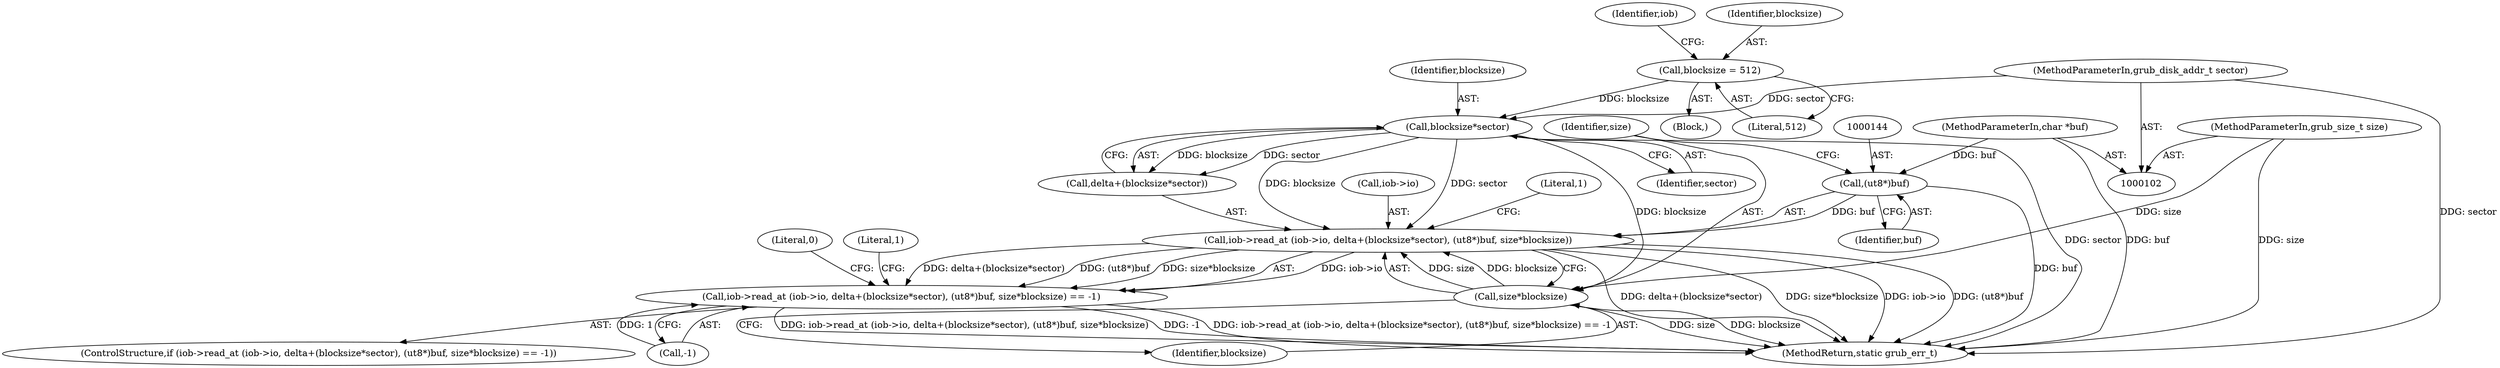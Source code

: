 digraph "0_radare2_65000a7fd9eea62359e6d6714f17b94a99a82edd_4@API" {
"1000134" [label="(Call,iob->read_at (iob->io, delta+(blocksize*sector), (ut8*)buf, size*blocksize))"];
"1000140" [label="(Call,blocksize*sector)"];
"1000117" [label="(Call,blocksize = 512)"];
"1000104" [label="(MethodParameterIn,grub_disk_addr_t sector)"];
"1000143" [label="(Call,(ut8*)buf)"];
"1000106" [label="(MethodParameterIn,char *buf)"];
"1000146" [label="(Call,size*blocksize)"];
"1000105" [label="(MethodParameterIn,grub_size_t size)"];
"1000133" [label="(Call,iob->read_at (iob->io, delta+(blocksize*sector), (ut8*)buf, size*blocksize) == -1)"];
"1000133" [label="(Call,iob->read_at (iob->io, delta+(blocksize*sector), (ut8*)buf, size*blocksize) == -1)"];
"1000104" [label="(MethodParameterIn,grub_disk_addr_t sector)"];
"1000140" [label="(Call,blocksize*sector)"];
"1000148" [label="(Identifier,blocksize)"];
"1000117" [label="(Call,blocksize = 512)"];
"1000155" [label="(Literal,0)"];
"1000147" [label="(Identifier,size)"];
"1000142" [label="(Identifier,sector)"];
"1000138" [label="(Call,delta+(blocksize*sector))"];
"1000145" [label="(Identifier,buf)"];
"1000119" [label="(Literal,512)"];
"1000122" [label="(Identifier,iob)"];
"1000146" [label="(Call,size*blocksize)"];
"1000153" [label="(Literal,1)"];
"1000135" [label="(Call,iob->io)"];
"1000132" [label="(ControlStructure,if (iob->read_at (iob->io, delta+(blocksize*sector), (ut8*)buf, size*blocksize) == -1))"];
"1000156" [label="(MethodReturn,static grub_err_t)"];
"1000118" [label="(Identifier,blocksize)"];
"1000149" [label="(Call,-1)"];
"1000107" [label="(Block,)"];
"1000150" [label="(Literal,1)"];
"1000141" [label="(Identifier,blocksize)"];
"1000134" [label="(Call,iob->read_at (iob->io, delta+(blocksize*sector), (ut8*)buf, size*blocksize))"];
"1000105" [label="(MethodParameterIn,grub_size_t size)"];
"1000106" [label="(MethodParameterIn,char *buf)"];
"1000143" [label="(Call,(ut8*)buf)"];
"1000134" -> "1000133"  [label="AST: "];
"1000134" -> "1000146"  [label="CFG: "];
"1000135" -> "1000134"  [label="AST: "];
"1000138" -> "1000134"  [label="AST: "];
"1000143" -> "1000134"  [label="AST: "];
"1000146" -> "1000134"  [label="AST: "];
"1000150" -> "1000134"  [label="CFG: "];
"1000134" -> "1000156"  [label="DDG: delta+(blocksize*sector)"];
"1000134" -> "1000156"  [label="DDG: size*blocksize"];
"1000134" -> "1000156"  [label="DDG: iob->io"];
"1000134" -> "1000156"  [label="DDG: (ut8*)buf"];
"1000134" -> "1000133"  [label="DDG: iob->io"];
"1000134" -> "1000133"  [label="DDG: delta+(blocksize*sector)"];
"1000134" -> "1000133"  [label="DDG: (ut8*)buf"];
"1000134" -> "1000133"  [label="DDG: size*blocksize"];
"1000140" -> "1000134"  [label="DDG: blocksize"];
"1000140" -> "1000134"  [label="DDG: sector"];
"1000143" -> "1000134"  [label="DDG: buf"];
"1000146" -> "1000134"  [label="DDG: size"];
"1000146" -> "1000134"  [label="DDG: blocksize"];
"1000140" -> "1000138"  [label="AST: "];
"1000140" -> "1000142"  [label="CFG: "];
"1000141" -> "1000140"  [label="AST: "];
"1000142" -> "1000140"  [label="AST: "];
"1000138" -> "1000140"  [label="CFG: "];
"1000140" -> "1000156"  [label="DDG: sector"];
"1000140" -> "1000138"  [label="DDG: blocksize"];
"1000140" -> "1000138"  [label="DDG: sector"];
"1000117" -> "1000140"  [label="DDG: blocksize"];
"1000104" -> "1000140"  [label="DDG: sector"];
"1000140" -> "1000146"  [label="DDG: blocksize"];
"1000117" -> "1000107"  [label="AST: "];
"1000117" -> "1000119"  [label="CFG: "];
"1000118" -> "1000117"  [label="AST: "];
"1000119" -> "1000117"  [label="AST: "];
"1000122" -> "1000117"  [label="CFG: "];
"1000104" -> "1000102"  [label="AST: "];
"1000104" -> "1000156"  [label="DDG: sector"];
"1000143" -> "1000145"  [label="CFG: "];
"1000144" -> "1000143"  [label="AST: "];
"1000145" -> "1000143"  [label="AST: "];
"1000147" -> "1000143"  [label="CFG: "];
"1000143" -> "1000156"  [label="DDG: buf"];
"1000106" -> "1000143"  [label="DDG: buf"];
"1000106" -> "1000102"  [label="AST: "];
"1000106" -> "1000156"  [label="DDG: buf"];
"1000146" -> "1000148"  [label="CFG: "];
"1000147" -> "1000146"  [label="AST: "];
"1000148" -> "1000146"  [label="AST: "];
"1000146" -> "1000156"  [label="DDG: size"];
"1000146" -> "1000156"  [label="DDG: blocksize"];
"1000105" -> "1000146"  [label="DDG: size"];
"1000105" -> "1000102"  [label="AST: "];
"1000105" -> "1000156"  [label="DDG: size"];
"1000133" -> "1000132"  [label="AST: "];
"1000133" -> "1000149"  [label="CFG: "];
"1000149" -> "1000133"  [label="AST: "];
"1000153" -> "1000133"  [label="CFG: "];
"1000155" -> "1000133"  [label="CFG: "];
"1000133" -> "1000156"  [label="DDG: iob->read_at (iob->io, delta+(blocksize*sector), (ut8*)buf, size*blocksize)"];
"1000133" -> "1000156"  [label="DDG: -1"];
"1000133" -> "1000156"  [label="DDG: iob->read_at (iob->io, delta+(blocksize*sector), (ut8*)buf, size*blocksize) == -1"];
"1000149" -> "1000133"  [label="DDG: 1"];
}
